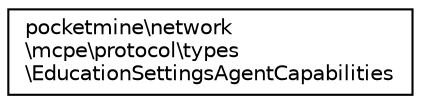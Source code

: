digraph "Graphical Class Hierarchy"
{
 // INTERACTIVE_SVG=YES
 // LATEX_PDF_SIZE
  edge [fontname="Helvetica",fontsize="10",labelfontname="Helvetica",labelfontsize="10"];
  node [fontname="Helvetica",fontsize="10",shape=record];
  rankdir="LR";
  Node0 [label="pocketmine\\network\l\\mcpe\\protocol\\types\l\\EducationSettingsAgentCapabilities",height=0.2,width=0.4,color="black", fillcolor="white", style="filled",URL="$de/d95/classpocketmine_1_1network_1_1mcpe_1_1protocol_1_1types_1_1_education_settings_agent_capabilities.html",tooltip=" "];
}
